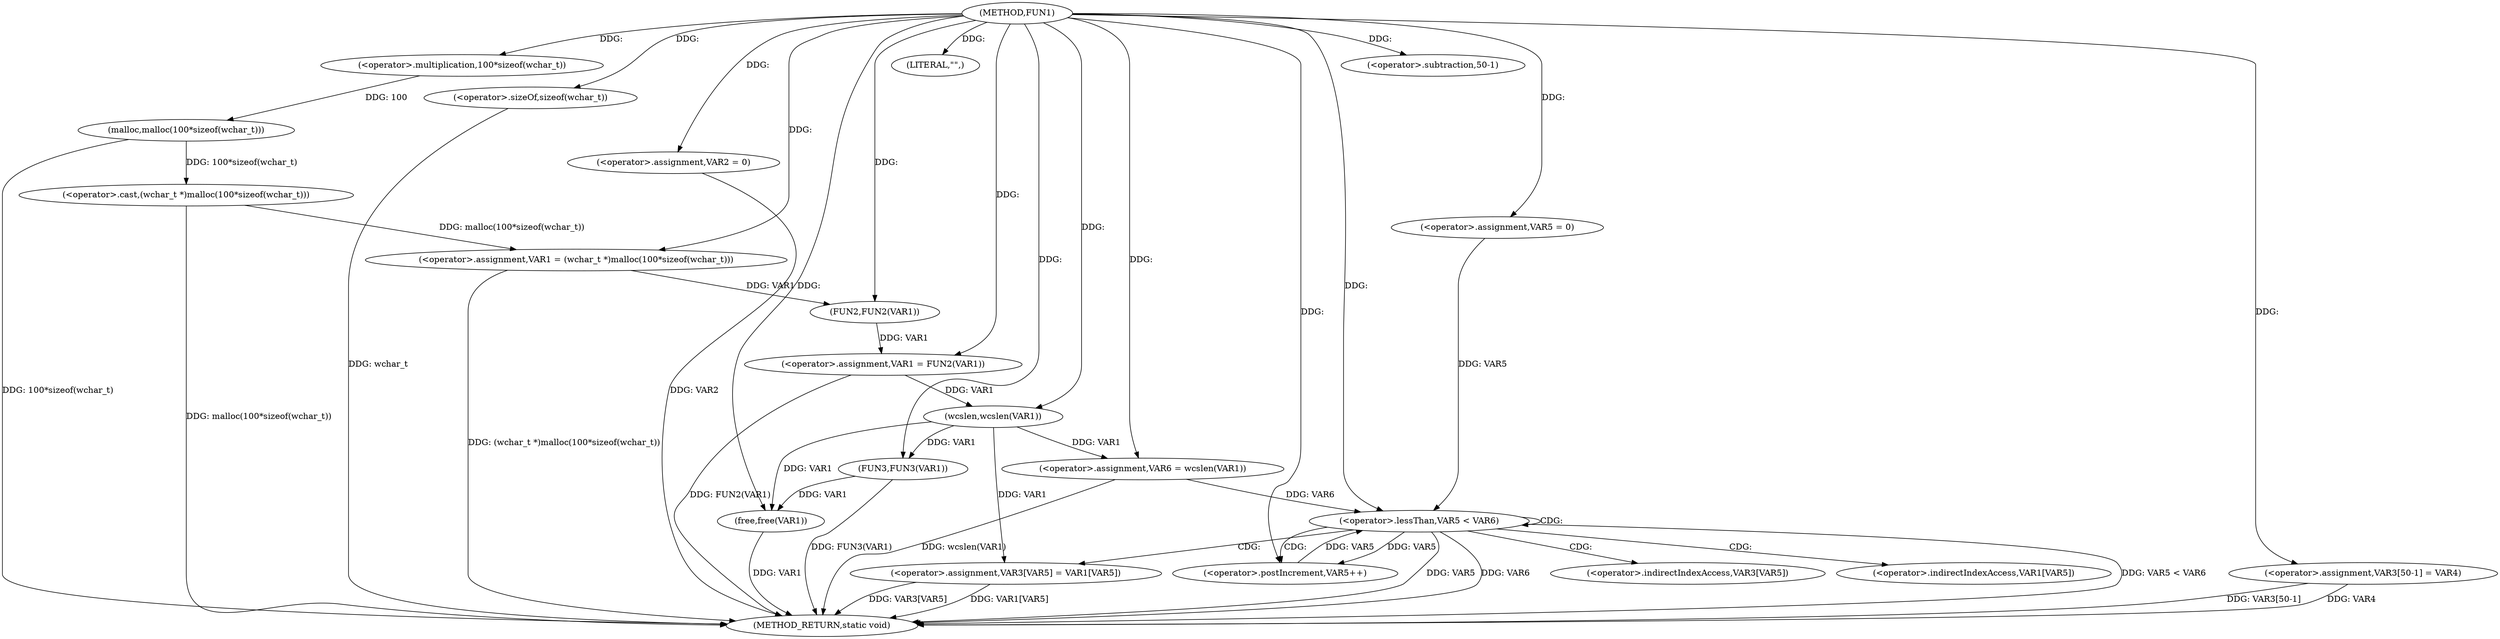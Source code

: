 digraph FUN1 {  
"1000100" [label = "(METHOD,FUN1)" ]
"1000155" [label = "(METHOD_RETURN,static void)" ]
"1000103" [label = "(<operator>.assignment,VAR1 = (wchar_t *)malloc(100*sizeof(wchar_t)))" ]
"1000105" [label = "(<operator>.cast,(wchar_t *)malloc(100*sizeof(wchar_t)))" ]
"1000107" [label = "(malloc,malloc(100*sizeof(wchar_t)))" ]
"1000108" [label = "(<operator>.multiplication,100*sizeof(wchar_t))" ]
"1000110" [label = "(<operator>.sizeOf,sizeof(wchar_t))" ]
"1000112" [label = "(<operator>.assignment,VAR2 = 0)" ]
"1000115" [label = "(<operator>.assignment,VAR1 = FUN2(VAR1))" ]
"1000117" [label = "(FUN2,FUN2(VAR1))" ]
"1000120" [label = "(LITERAL,\"\",)" ]
"1000123" [label = "(<operator>.assignment,VAR6 = wcslen(VAR1))" ]
"1000125" [label = "(wcslen,wcslen(VAR1))" ]
"1000128" [label = "(<operator>.assignment,VAR5 = 0)" ]
"1000131" [label = "(<operator>.lessThan,VAR5 < VAR6)" ]
"1000134" [label = "(<operator>.postIncrement,VAR5++)" ]
"1000137" [label = "(<operator>.assignment,VAR3[VAR5] = VAR1[VAR5])" ]
"1000144" [label = "(<operator>.assignment,VAR3[50-1] = VAR4)" ]
"1000147" [label = "(<operator>.subtraction,50-1)" ]
"1000151" [label = "(FUN3,FUN3(VAR1))" ]
"1000153" [label = "(free,free(VAR1))" ]
"1000138" [label = "(<operator>.indirectIndexAccess,VAR3[VAR5])" ]
"1000141" [label = "(<operator>.indirectIndexAccess,VAR1[VAR5])" ]
  "1000115" -> "1000155"  [ label = "DDG: FUN2(VAR1)"] 
  "1000123" -> "1000155"  [ label = "DDG: wcslen(VAR1)"] 
  "1000107" -> "1000155"  [ label = "DDG: 100*sizeof(wchar_t)"] 
  "1000103" -> "1000155"  [ label = "DDG: (wchar_t *)malloc(100*sizeof(wchar_t))"] 
  "1000153" -> "1000155"  [ label = "DDG: VAR1"] 
  "1000144" -> "1000155"  [ label = "DDG: VAR3[50-1]"] 
  "1000144" -> "1000155"  [ label = "DDG: VAR4"] 
  "1000131" -> "1000155"  [ label = "DDG: VAR5 < VAR6"] 
  "1000105" -> "1000155"  [ label = "DDG: malloc(100*sizeof(wchar_t))"] 
  "1000151" -> "1000155"  [ label = "DDG: FUN3(VAR1)"] 
  "1000131" -> "1000155"  [ label = "DDG: VAR5"] 
  "1000137" -> "1000155"  [ label = "DDG: VAR1[VAR5]"] 
  "1000131" -> "1000155"  [ label = "DDG: VAR6"] 
  "1000112" -> "1000155"  [ label = "DDG: VAR2"] 
  "1000137" -> "1000155"  [ label = "DDG: VAR3[VAR5]"] 
  "1000110" -> "1000155"  [ label = "DDG: wchar_t"] 
  "1000105" -> "1000103"  [ label = "DDG: malloc(100*sizeof(wchar_t))"] 
  "1000100" -> "1000103"  [ label = "DDG: "] 
  "1000107" -> "1000105"  [ label = "DDG: 100*sizeof(wchar_t)"] 
  "1000108" -> "1000107"  [ label = "DDG: 100"] 
  "1000100" -> "1000108"  [ label = "DDG: "] 
  "1000100" -> "1000110"  [ label = "DDG: "] 
  "1000100" -> "1000112"  [ label = "DDG: "] 
  "1000117" -> "1000115"  [ label = "DDG: VAR1"] 
  "1000100" -> "1000115"  [ label = "DDG: "] 
  "1000103" -> "1000117"  [ label = "DDG: VAR1"] 
  "1000100" -> "1000117"  [ label = "DDG: "] 
  "1000100" -> "1000120"  [ label = "DDG: "] 
  "1000125" -> "1000123"  [ label = "DDG: VAR1"] 
  "1000100" -> "1000123"  [ label = "DDG: "] 
  "1000115" -> "1000125"  [ label = "DDG: VAR1"] 
  "1000100" -> "1000125"  [ label = "DDG: "] 
  "1000100" -> "1000128"  [ label = "DDG: "] 
  "1000128" -> "1000131"  [ label = "DDG: VAR5"] 
  "1000134" -> "1000131"  [ label = "DDG: VAR5"] 
  "1000100" -> "1000131"  [ label = "DDG: "] 
  "1000123" -> "1000131"  [ label = "DDG: VAR6"] 
  "1000131" -> "1000134"  [ label = "DDG: VAR5"] 
  "1000100" -> "1000134"  [ label = "DDG: "] 
  "1000125" -> "1000137"  [ label = "DDG: VAR1"] 
  "1000100" -> "1000144"  [ label = "DDG: "] 
  "1000100" -> "1000147"  [ label = "DDG: "] 
  "1000125" -> "1000151"  [ label = "DDG: VAR1"] 
  "1000100" -> "1000151"  [ label = "DDG: "] 
  "1000151" -> "1000153"  [ label = "DDG: VAR1"] 
  "1000100" -> "1000153"  [ label = "DDG: "] 
  "1000125" -> "1000153"  [ label = "DDG: VAR1"] 
  "1000131" -> "1000137"  [ label = "CDG: "] 
  "1000131" -> "1000141"  [ label = "CDG: "] 
  "1000131" -> "1000131"  [ label = "CDG: "] 
  "1000131" -> "1000138"  [ label = "CDG: "] 
  "1000131" -> "1000134"  [ label = "CDG: "] 
}
